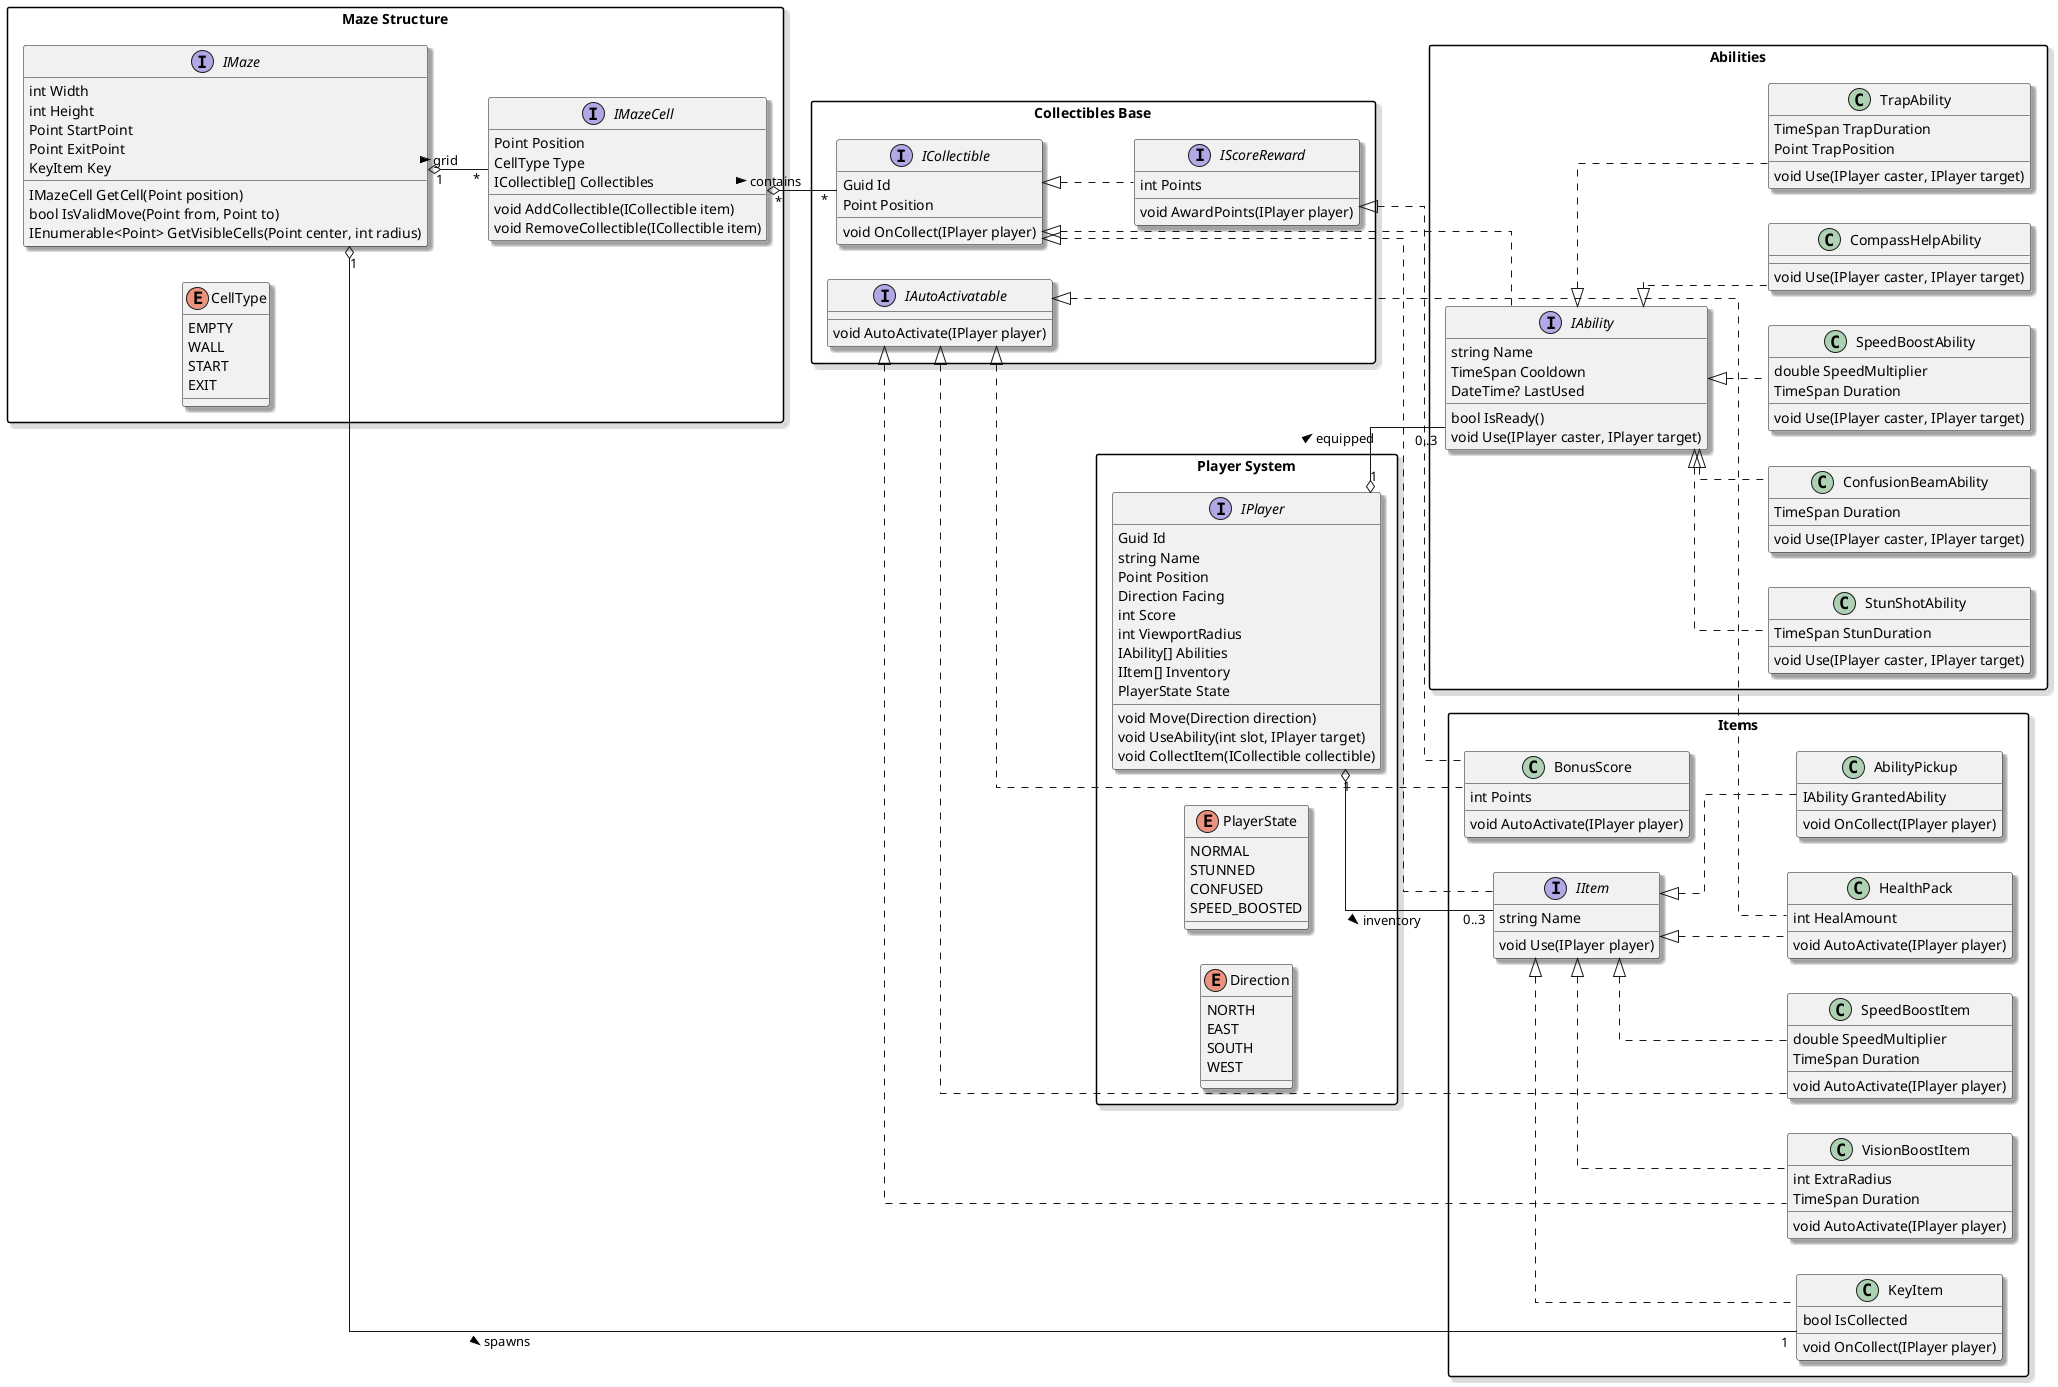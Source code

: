@startuml MazeRunner
'
' Översikt: Speldomän och kärnmekanik
' Detta diagram visar spelets huvudkomponenter: labyrintstruktur, spelare,
' samlarobjekt (nyckel, bonuspoäng, power-ups) och förmågor (stun, confusion, speed boost).
' Designen använder interface-baserad arkitektur för flexibilitet och testbarhet.
'
skinparam packageStyle rectangle
skinparam shadowing true
skinparam linetype ortho
skinparam defaultFontName Arial
left to right direction

package "Player System" {
    interface IPlayer {
        Guid Id
        string Name
        Point Position
        Direction Facing
        int Score
        int ViewportRadius
        IAbility[] Abilities
        IItem[] Inventory
        PlayerState State
        void Move(Direction direction)
        void UseAbility(int slot, IPlayer target)
        void CollectItem(ICollectible collectible)
    }
    
    enum PlayerState {
        NORMAL
        STUNNED
        CONFUSED
        SPEED_BOOSTED
    }
    
    enum Direction {
        NORTH
        EAST
        SOUTH
        WEST
    }
}

together {
    package "Maze Structure" {
        interface IMaze {
            int Width
            int Height
            Point StartPoint
            Point ExitPoint
            KeyItem Key
            IMazeCell GetCell(Point position)
            bool IsValidMove(Point from, Point to)
            IEnumerable<Point> GetVisibleCells(Point center, int radius)
        }
        
        interface IMazeCell {
            Point Position
            CellType Type
            ICollectible[] Collectibles
            void AddCollectible(ICollectible item)
            void RemoveCollectible(ICollectible item)
        }
        
        enum CellType {
            EMPTY
            WALL
            START
            EXIT
        }
    }
    
    package "Collectibles Base" {
        interface ICollectible {
            Guid Id
            Point Position
            void OnCollect(IPlayer player)
        }
        
        interface IAutoActivatable {
            void AutoActivate(IPlayer player)
        }
        
        interface IScoreReward {
            int Points
            void AwardPoints(IPlayer player)
        }
    }
}

together {
    package "Items" {
        interface IItem {
            string Name
            void Use(IPlayer player)
        }
        
        class KeyItem {
            bool IsCollected
            void OnCollect(IPlayer player)
        }
        
        class HealthPack {
            int HealAmount
            void AutoActivate(IPlayer player)
        }
        
        class BonusScore {
            int Points
            void AutoActivate(IPlayer player)
        }
        
        class SpeedBoostItem {
            double SpeedMultiplier
            TimeSpan Duration
            void AutoActivate(IPlayer player)
        }
        
        class VisionBoostItem {
            int ExtraRadius
            TimeSpan Duration
            void AutoActivate(IPlayer player)
        }
        
        class AbilityPickup {
            IAbility GrantedAbility
            void OnCollect(IPlayer player)
        }
    }
    
    
    
    package "Abilities" {
        interface IAbility {
            string Name
            TimeSpan Cooldown
            DateTime? LastUsed
            bool IsReady()
            void Use(IPlayer caster, IPlayer target)
        }
        
        class StunShotAbility {
            TimeSpan StunDuration
            void Use(IPlayer caster, IPlayer target)
        }
        
        class ConfusionBeamAbility {
            TimeSpan Duration
            void Use(IPlayer caster, IPlayer target)
        }
        
        class SpeedBoostAbility {
            double SpeedMultiplier
            TimeSpan Duration
            void Use(IPlayer caster, IPlayer target)
        }
        
        class CompassHelpAbility {
            void Use(IPlayer caster, IPlayer target)
        }
        
        class TrapAbility {
            TimeSpan TrapDuration
            Point TrapPosition
            void Use(IPlayer caster, IPlayer target)
        }
    }
}

' ===== Core Relations =====
IMaze "1" o-- "*" IMazeCell : grid >
IMazeCell "*" o-- "*" ICollectible : contains >
IMaze "1" o-- "1" KeyItem : spawns >

' ===== Player Relations =====
IPlayer "1" o-- "0..3" IAbility : equipped >
IPlayer "1" o-- "0..3" IItem : inventory >

' ===== Collectible Hierarchy =====
ICollectible <|.. IItem
ICollectible <|.. IAbility
ICollectible <|.. IScoreReward

' ===== Auto-Activate Interface =====
IAutoActivatable <|.. HealthPack
IAutoActivatable <|.. BonusScore
IAutoActivatable <|.. SpeedBoostItem
IAutoActivatable <|.. VisionBoostItem

' ===== Item Implementations =====
IItem <|.. KeyItem
IItem <|.. HealthPack
IItem <|.. SpeedBoostItem
IItem <|.. VisionBoostItem
IItem <|.. AbilityPickup

' ===== Score Rewards =====
IScoreReward <|.. BonusScore

' ===== Ability Implementations =====
IAbility <|.. StunShotAbility
IAbility <|.. ConfusionBeamAbility
IAbility <|.. SpeedBoostAbility
IAbility <|.. CompassHelpAbility
IAbility <|.. TrapAbility

@enduml
